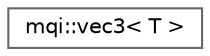 digraph "Graphical Class Hierarchy"
{
 // LATEX_PDF_SIZE
  bgcolor="transparent";
  edge [fontname=Helvetica,fontsize=10,labelfontname=Helvetica,labelfontsize=10];
  node [fontname=Helvetica,fontsize=10,shape=box,height=0.2,width=0.4];
  rankdir="LR";
  Node0 [id="Node000000",label="mqi::vec3\< T \>",height=0.2,width=0.4,color="grey40", fillcolor="white", style="filled",URL="$classmqi_1_1vec3.html",tooltip="A 3D vector class for position and direction representation."];
}
